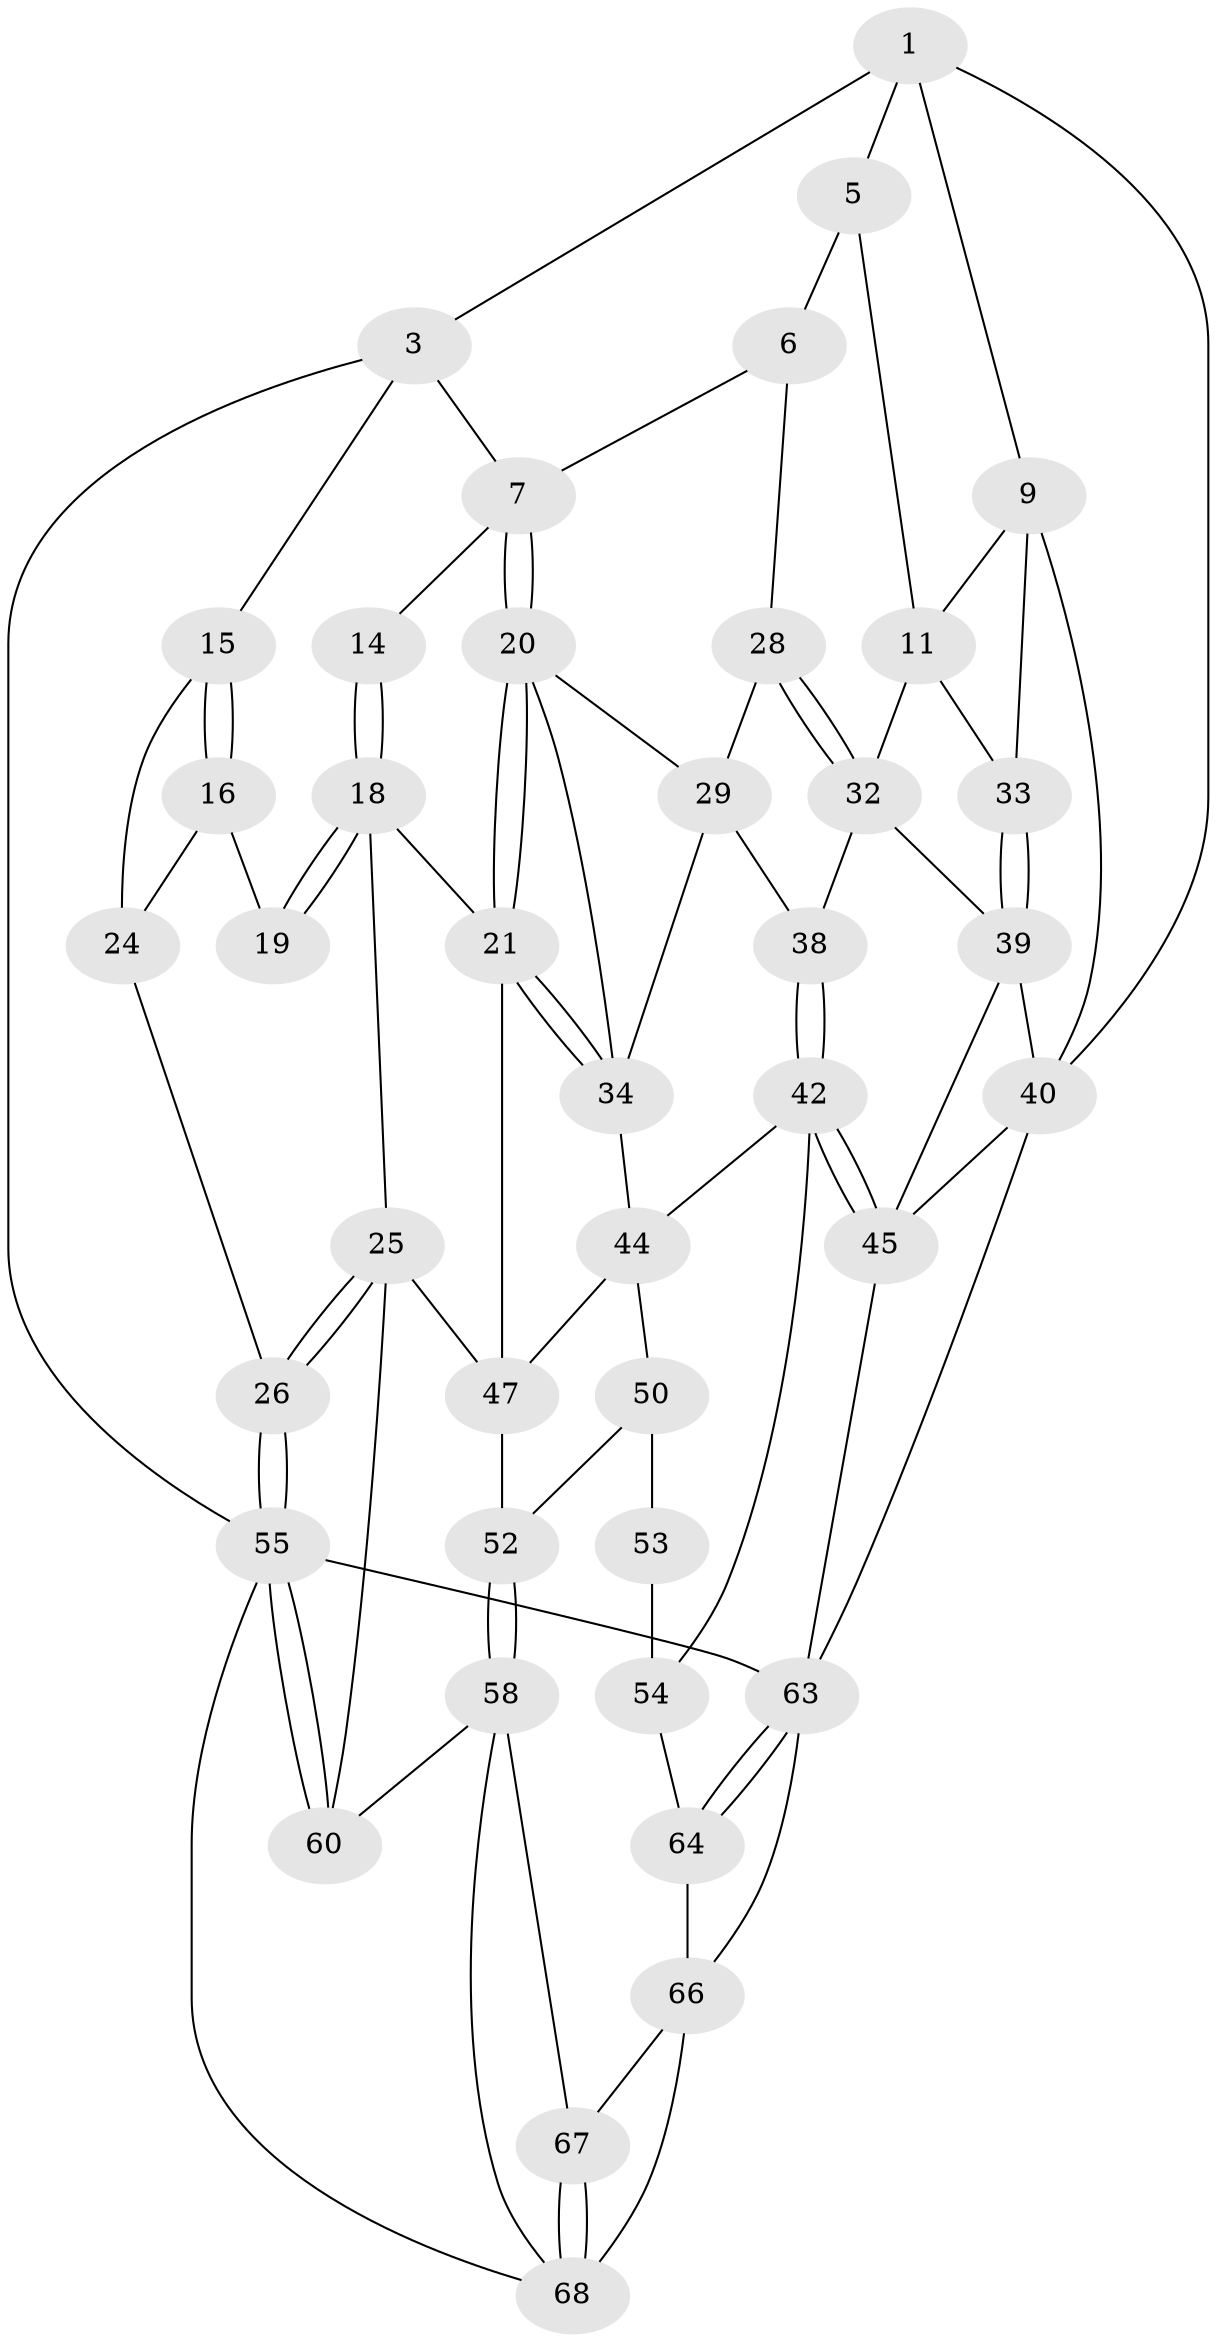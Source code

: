 // Generated by graph-tools (version 1.1) at 2025/52/02/27/25 19:52:43]
// undirected, 41 vertices, 89 edges
graph export_dot {
graph [start="1"]
  node [color=gray90,style=filled];
  1 [pos="+0.7353802869991869+0",super="+2"];
  3 [pos="+0+0",super="+4"];
  5 [pos="+0.7244920581690416+0",super="+12"];
  6 [pos="+0.6952920286277876+0.031712898694195045",super="+13"];
  7 [pos="+0.41828885363890767+0.19722257684243785",super="+8"];
  9 [pos="+1+0.13173889890483617",super="+10"];
  11 [pos="+0.8724986786386616+0.23712520013105445",super="+31"];
  14 [pos="+0.2401318397759548+0.11306727840448533"];
  15 [pos="+0+0"];
  16 [pos="+0+0.07096980200095553",super="+17"];
  18 [pos="+0.1880889113176613+0.30556471989389505",super="+23"];
  19 [pos="+0.10153829095478029+0.25472588608018537"];
  20 [pos="+0.42926283045078134+0.23170446040692164",super="+30"];
  21 [pos="+0.31060377225495234+0.43037950751633214",super="+22"];
  24 [pos="+0.0917724917498853+0.2566829428484881",super="+27"];
  25 [pos="+0+0.5273333373495124",super="+49"];
  26 [pos="+0+0.5176580706834291"];
  28 [pos="+0.6093239873040006+0.2792527207991978"];
  29 [pos="+0.6071174556169389+0.27991353882117526",super="+35"];
  32 [pos="+0.7802201064222064+0.38633082504376526",super="+37"];
  33 [pos="+0.9468546867542605+0.3978925171840799"];
  34 [pos="+0.515553391347967+0.45197991596169246",super="+36"];
  38 [pos="+0.7486933020794859+0.4364227910596258"];
  39 [pos="+0.9241477163772714+0.49188814383737683",super="+41"];
  40 [pos="+1+0.580924864488778",super="+65"];
  42 [pos="+0.7025636529604493+0.6997045080086453",super="+43"];
  44 [pos="+0.5779775534100438+0.586744661672691",super="+46"];
  45 [pos="+0.7206248968689142+0.718014258566218",super="+62"];
  47 [pos="+0.30287581371111877+0.4876395096585763",super="+48"];
  50 [pos="+0.4148397949198899+0.6332647571732171",super="+51"];
  52 [pos="+0.2881781758882893+0.7830174921148237"];
  53 [pos="+0.4721701521555447+0.6777790726400007",super="+57"];
  54 [pos="+0.5855853944552681+0.671962400350218",super="+61"];
  55 [pos="+0+1",super="+56"];
  58 [pos="+0.24951403101095512+0.8335576208127511",super="+59"];
  60 [pos="+0.13246665337620805+0.7667532641577167"];
  63 [pos="+0.7565734140238735+0.8624925048771068",super="+71"];
  64 [pos="+0.4912968549527425+0.8650675825642338"];
  66 [pos="+0.44611834367072223+0.9534111778663783",super="+70"];
  67 [pos="+0.39399367346278175+0.9366430711640118"];
  68 [pos="+0.15714209191419432+1",super="+69"];
  1 -- 5;
  1 -- 3;
  1 -- 9;
  1 -- 40;
  3 -- 15;
  3 -- 7;
  3 -- 55;
  5 -- 6 [weight=2];
  5 -- 11;
  6 -- 7;
  6 -- 28;
  7 -- 20;
  7 -- 20;
  7 -- 14;
  9 -- 40;
  9 -- 11;
  9 -- 33;
  11 -- 32;
  11 -- 33;
  14 -- 18;
  14 -- 18;
  15 -- 16;
  15 -- 16;
  15 -- 24;
  16 -- 24;
  16 -- 19;
  18 -- 19;
  18 -- 19;
  18 -- 25;
  18 -- 21;
  20 -- 21;
  20 -- 21;
  20 -- 34;
  20 -- 29;
  21 -- 34;
  21 -- 34;
  21 -- 47;
  24 -- 26;
  25 -- 26;
  25 -- 26;
  25 -- 60;
  25 -- 47;
  26 -- 55;
  26 -- 55;
  28 -- 29;
  28 -- 32;
  28 -- 32;
  29 -- 34;
  29 -- 38;
  32 -- 38;
  32 -- 39;
  33 -- 39;
  33 -- 39;
  34 -- 44;
  38 -- 42;
  38 -- 42;
  39 -- 40;
  39 -- 45;
  40 -- 63;
  40 -- 45;
  42 -- 45;
  42 -- 45;
  42 -- 44;
  42 -- 54;
  44 -- 50;
  44 -- 47;
  45 -- 63;
  47 -- 52;
  50 -- 53 [weight=2];
  50 -- 52;
  52 -- 58;
  52 -- 58;
  53 -- 54 [weight=2];
  54 -- 64;
  55 -- 60;
  55 -- 60;
  55 -- 68;
  55 -- 63;
  58 -- 67;
  58 -- 60;
  58 -- 68;
  63 -- 64;
  63 -- 64;
  63 -- 66;
  64 -- 66;
  66 -- 67;
  66 -- 68;
  67 -- 68;
  67 -- 68;
}

